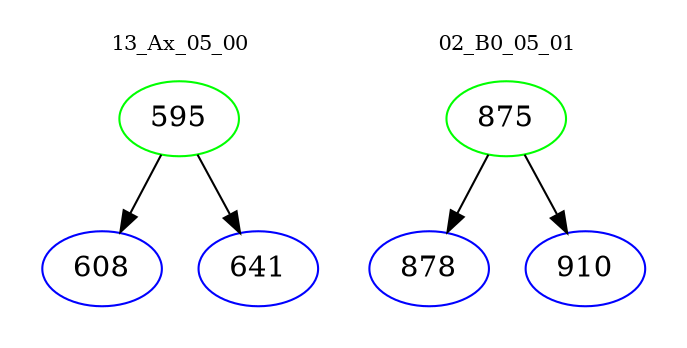 digraph{
subgraph cluster_0 {
color = white
label = "13_Ax_05_00";
fontsize=10;
T0_595 [label="595", color="green"]
T0_595 -> T0_608 [color="black"]
T0_608 [label="608", color="blue"]
T0_595 -> T0_641 [color="black"]
T0_641 [label="641", color="blue"]
}
subgraph cluster_1 {
color = white
label = "02_B0_05_01";
fontsize=10;
T1_875 [label="875", color="green"]
T1_875 -> T1_878 [color="black"]
T1_878 [label="878", color="blue"]
T1_875 -> T1_910 [color="black"]
T1_910 [label="910", color="blue"]
}
}
